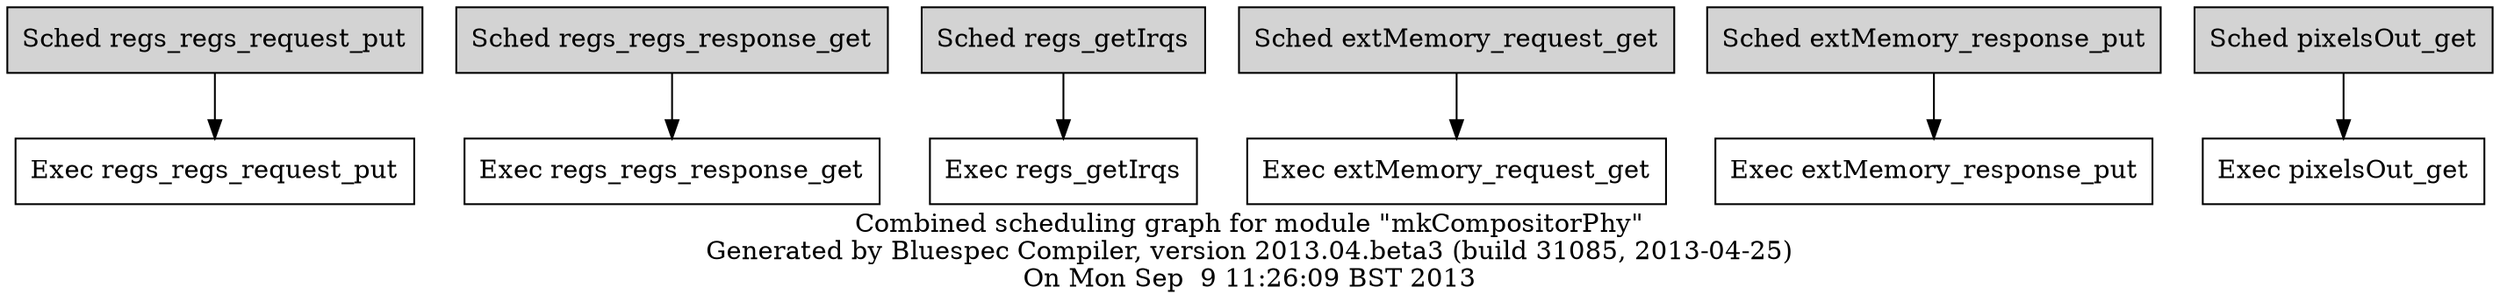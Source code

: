 strict digraph "combined" {
"Sched regs_regs_request_put" [style=filled, shape=box];
"Exec regs_regs_request_put" [shape=box];
"Sched regs_regs_response_get" [style=filled, shape=box];
"Exec regs_regs_response_get" [shape=box];
"Sched regs_getIrqs" [style=filled, shape=box];
"Exec regs_getIrqs" [shape=box];
"Sched extMemory_request_get" [style=filled, shape=box];
"Exec extMemory_request_get" [shape=box];
"Sched extMemory_response_put" [style=filled, shape=box];
"Exec extMemory_response_put" [shape=box];
"Sched pixelsOut_get" [style=filled, shape=box];
"Exec pixelsOut_get" [shape=box];
"Sched regs_regs_request_put"->"Exec regs_regs_request_put";
"Sched regs_regs_response_get"->"Exec regs_regs_response_get";
"Sched regs_getIrqs"->"Exec regs_getIrqs";
"Sched extMemory_request_get"->"Exec extMemory_request_get";
"Sched extMemory_response_put"->"Exec extMemory_response_put";
"Sched pixelsOut_get"->"Exec pixelsOut_get";
label="Combined scheduling graph for module \"mkCompositorPhy\"\nGenerated by Bluespec Compiler, version 2013.04.beta3 (build 31085, 2013-04-25)\nOn Mon Sep  9 11:26:09 BST 2013"
}
